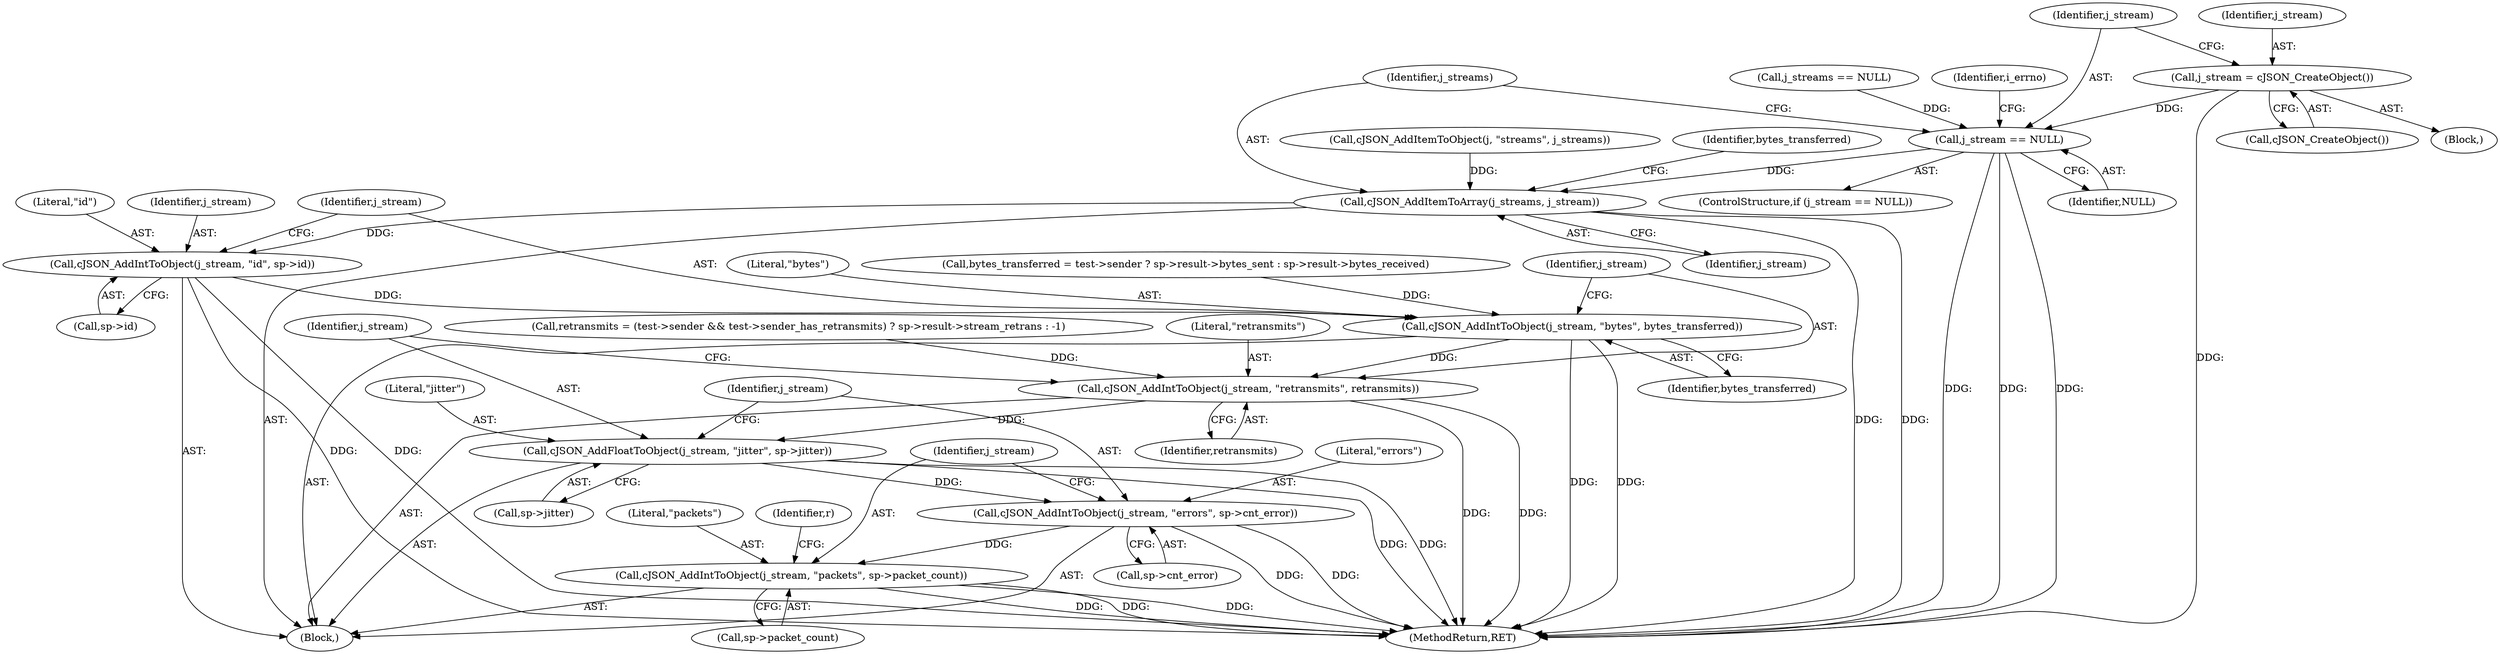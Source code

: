 digraph "0_iperf_91f2fa59e8ed80dfbf400add0164ee0e508e412a_51@pointer" {
"1000262" [label="(Call,j_stream = cJSON_CreateObject())"];
"1000266" [label="(Call,j_stream == NULL)"];
"1000279" [label="(Call,cJSON_AddItemToArray(j_streams, j_stream))"];
"1000315" [label="(Call,cJSON_AddIntToObject(j_stream, \"id\", sp->id))"];
"1000321" [label="(Call,cJSON_AddIntToObject(j_stream, \"bytes\", bytes_transferred))"];
"1000325" [label="(Call,cJSON_AddIntToObject(j_stream, \"retransmits\", retransmits))"];
"1000329" [label="(Call,cJSON_AddFloatToObject(j_stream, \"jitter\", sp->jitter))"];
"1000335" [label="(Call,cJSON_AddIntToObject(j_stream, \"errors\", sp->cnt_error))"];
"1000341" [label="(Call,cJSON_AddIntToObject(j_stream, \"packets\", sp->packet_count))"];
"1000283" [label="(Identifier,bytes_transferred)"];
"1000330" [label="(Identifier,j_stream)"];
"1000338" [label="(Call,sp->cnt_error)"];
"1000267" [label="(Identifier,j_stream)"];
"1000336" [label="(Identifier,j_stream)"];
"1000280" [label="(Identifier,j_streams)"];
"1000265" [label="(ControlStructure,if (j_stream == NULL))"];
"1000279" [label="(Call,cJSON_AddItemToArray(j_streams, j_stream))"];
"1000321" [label="(Call,cJSON_AddIntToObject(j_stream, \"bytes\", bytes_transferred))"];
"1000329" [label="(Call,cJSON_AddFloatToObject(j_stream, \"jitter\", sp->jitter))"];
"1000263" [label="(Identifier,j_stream)"];
"1000324" [label="(Identifier,bytes_transferred)"];
"1000343" [label="(Literal,\"packets\")"];
"1000342" [label="(Identifier,j_stream)"];
"1000264" [label="(Call,cJSON_CreateObject())"];
"1000257" [label="(Call,cJSON_AddItemToObject(j, \"streams\", j_streams))"];
"1000337" [label="(Literal,\"errors\")"];
"1000261" [label="(Block,)"];
"1000335" [label="(Call,cJSON_AddIntToObject(j_stream, \"errors\", sp->cnt_error))"];
"1000266" [label="(Call,j_stream == NULL)"];
"1000315" [label="(Call,cJSON_AddIntToObject(j_stream, \"id\", sp->id))"];
"1000327" [label="(Literal,\"retransmits\")"];
"1000344" [label="(Call,sp->packet_count)"];
"1000341" [label="(Call,cJSON_AddIntToObject(j_stream, \"packets\", sp->packet_count))"];
"1000281" [label="(Identifier,j_stream)"];
"1000328" [label="(Identifier,retransmits)"];
"1000244" [label="(Call,j_streams == NULL)"];
"1000318" [label="(Call,sp->id)"];
"1000384" [label="(MethodReturn,RET)"];
"1000332" [label="(Call,sp->jitter)"];
"1000323" [label="(Literal,\"bytes\")"];
"1000326" [label="(Identifier,j_stream)"];
"1000282" [label="(Call,bytes_transferred = test->sender ? sp->result->bytes_sent : sp->result->bytes_received)"];
"1000331" [label="(Literal,\"jitter\")"];
"1000298" [label="(Call,retransmits = (test->sender && test->sender_has_retransmits) ? sp->result->stream_retrans : -1)"];
"1000271" [label="(Identifier,i_errno)"];
"1000350" [label="(Identifier,r)"];
"1000268" [label="(Identifier,NULL)"];
"1000325" [label="(Call,cJSON_AddIntToObject(j_stream, \"retransmits\", retransmits))"];
"1000317" [label="(Literal,\"id\")"];
"1000278" [label="(Block,)"];
"1000322" [label="(Identifier,j_stream)"];
"1000316" [label="(Identifier,j_stream)"];
"1000262" [label="(Call,j_stream = cJSON_CreateObject())"];
"1000262" -> "1000261"  [label="AST: "];
"1000262" -> "1000264"  [label="CFG: "];
"1000263" -> "1000262"  [label="AST: "];
"1000264" -> "1000262"  [label="AST: "];
"1000267" -> "1000262"  [label="CFG: "];
"1000262" -> "1000384"  [label="DDG: "];
"1000262" -> "1000266"  [label="DDG: "];
"1000266" -> "1000265"  [label="AST: "];
"1000266" -> "1000268"  [label="CFG: "];
"1000267" -> "1000266"  [label="AST: "];
"1000268" -> "1000266"  [label="AST: "];
"1000271" -> "1000266"  [label="CFG: "];
"1000280" -> "1000266"  [label="CFG: "];
"1000266" -> "1000384"  [label="DDG: "];
"1000266" -> "1000384"  [label="DDG: "];
"1000266" -> "1000384"  [label="DDG: "];
"1000244" -> "1000266"  [label="DDG: "];
"1000266" -> "1000279"  [label="DDG: "];
"1000279" -> "1000278"  [label="AST: "];
"1000279" -> "1000281"  [label="CFG: "];
"1000280" -> "1000279"  [label="AST: "];
"1000281" -> "1000279"  [label="AST: "];
"1000283" -> "1000279"  [label="CFG: "];
"1000279" -> "1000384"  [label="DDG: "];
"1000279" -> "1000384"  [label="DDG: "];
"1000257" -> "1000279"  [label="DDG: "];
"1000279" -> "1000315"  [label="DDG: "];
"1000315" -> "1000278"  [label="AST: "];
"1000315" -> "1000318"  [label="CFG: "];
"1000316" -> "1000315"  [label="AST: "];
"1000317" -> "1000315"  [label="AST: "];
"1000318" -> "1000315"  [label="AST: "];
"1000322" -> "1000315"  [label="CFG: "];
"1000315" -> "1000384"  [label="DDG: "];
"1000315" -> "1000384"  [label="DDG: "];
"1000315" -> "1000321"  [label="DDG: "];
"1000321" -> "1000278"  [label="AST: "];
"1000321" -> "1000324"  [label="CFG: "];
"1000322" -> "1000321"  [label="AST: "];
"1000323" -> "1000321"  [label="AST: "];
"1000324" -> "1000321"  [label="AST: "];
"1000326" -> "1000321"  [label="CFG: "];
"1000321" -> "1000384"  [label="DDG: "];
"1000321" -> "1000384"  [label="DDG: "];
"1000282" -> "1000321"  [label="DDG: "];
"1000321" -> "1000325"  [label="DDG: "];
"1000325" -> "1000278"  [label="AST: "];
"1000325" -> "1000328"  [label="CFG: "];
"1000326" -> "1000325"  [label="AST: "];
"1000327" -> "1000325"  [label="AST: "];
"1000328" -> "1000325"  [label="AST: "];
"1000330" -> "1000325"  [label="CFG: "];
"1000325" -> "1000384"  [label="DDG: "];
"1000325" -> "1000384"  [label="DDG: "];
"1000298" -> "1000325"  [label="DDG: "];
"1000325" -> "1000329"  [label="DDG: "];
"1000329" -> "1000278"  [label="AST: "];
"1000329" -> "1000332"  [label="CFG: "];
"1000330" -> "1000329"  [label="AST: "];
"1000331" -> "1000329"  [label="AST: "];
"1000332" -> "1000329"  [label="AST: "];
"1000336" -> "1000329"  [label="CFG: "];
"1000329" -> "1000384"  [label="DDG: "];
"1000329" -> "1000384"  [label="DDG: "];
"1000329" -> "1000335"  [label="DDG: "];
"1000335" -> "1000278"  [label="AST: "];
"1000335" -> "1000338"  [label="CFG: "];
"1000336" -> "1000335"  [label="AST: "];
"1000337" -> "1000335"  [label="AST: "];
"1000338" -> "1000335"  [label="AST: "];
"1000342" -> "1000335"  [label="CFG: "];
"1000335" -> "1000384"  [label="DDG: "];
"1000335" -> "1000384"  [label="DDG: "];
"1000335" -> "1000341"  [label="DDG: "];
"1000341" -> "1000278"  [label="AST: "];
"1000341" -> "1000344"  [label="CFG: "];
"1000342" -> "1000341"  [label="AST: "];
"1000343" -> "1000341"  [label="AST: "];
"1000344" -> "1000341"  [label="AST: "];
"1000350" -> "1000341"  [label="CFG: "];
"1000341" -> "1000384"  [label="DDG: "];
"1000341" -> "1000384"  [label="DDG: "];
"1000341" -> "1000384"  [label="DDG: "];
}
